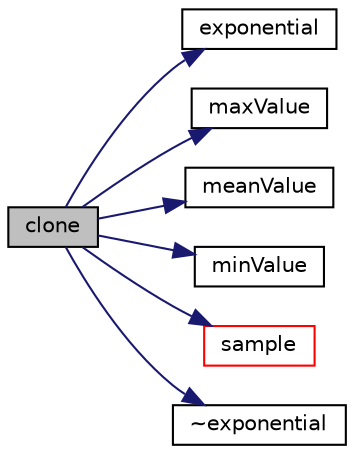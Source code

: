 digraph "clone"
{
  bgcolor="transparent";
  edge [fontname="Helvetica",fontsize="10",labelfontname="Helvetica",labelfontsize="10"];
  node [fontname="Helvetica",fontsize="10",shape=record];
  rankdir="LR";
  Node1 [label="clone",height=0.2,width=0.4,color="black", fillcolor="grey75", style="filled", fontcolor="black"];
  Node1 -> Node2 [color="midnightblue",fontsize="10",style="solid",fontname="Helvetica"];
  Node2 [label="exponential",height=0.2,width=0.4,color="black",URL="$a00688.html#abdbd9c8fac5e941246b523db3403ba34",tooltip="Construct from components. "];
  Node1 -> Node3 [color="midnightblue",fontsize="10",style="solid",fontname="Helvetica"];
  Node3 [label="maxValue",height=0.2,width=0.4,color="black",URL="$a00688.html#a701294c5466c124e5e3dd923ac1e0fdc",tooltip="Return the maximum value. "];
  Node1 -> Node4 [color="midnightblue",fontsize="10",style="solid",fontname="Helvetica"];
  Node4 [label="meanValue",height=0.2,width=0.4,color="black",URL="$a00688.html#abe64fe66cab76dacde61def10377e5d5",tooltip="Return the mean value. "];
  Node1 -> Node5 [color="midnightblue",fontsize="10",style="solid",fontname="Helvetica"];
  Node5 [label="minValue",height=0.2,width=0.4,color="black",URL="$a00688.html#ab08de74651c9375ec2f95c8595feabad",tooltip="Return the minimum value. "];
  Node1 -> Node6 [color="midnightblue",fontsize="10",style="solid",fontname="Helvetica"];
  Node6 [label="sample",height=0.2,width=0.4,color="red",URL="$a00688.html#a53e2b057a7db0012bcff9ab528a5115c",tooltip="Sample the distributionModel. "];
  Node1 -> Node7 [color="midnightblue",fontsize="10",style="solid",fontname="Helvetica"];
  Node7 [label="~exponential",height=0.2,width=0.4,color="black",URL="$a00688.html#afb02cf01a267364c6ffb102289f5d30a",tooltip="Destructor. "];
}
